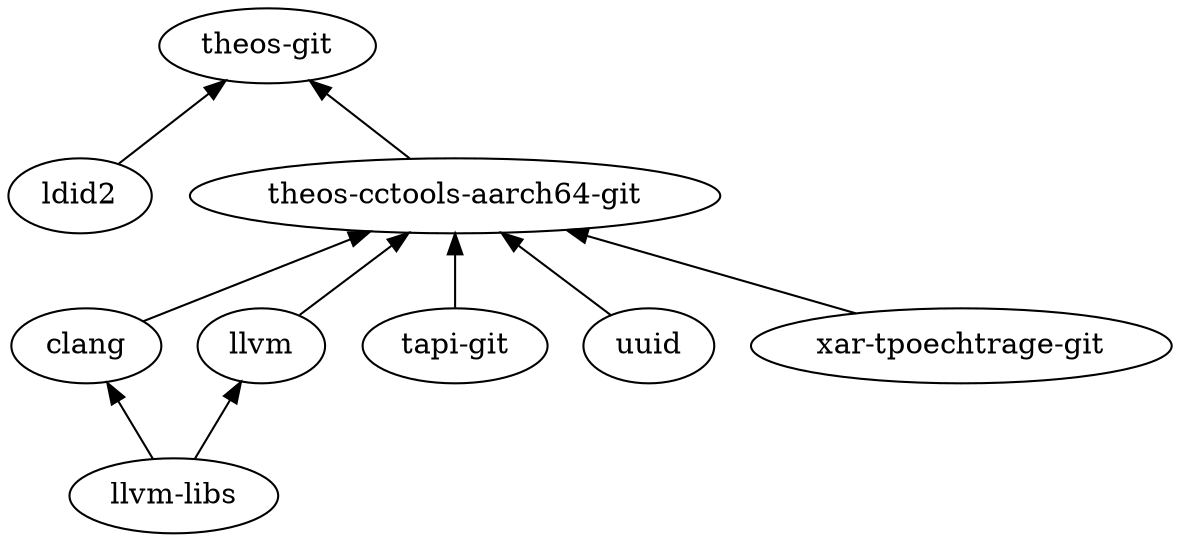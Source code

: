 // dot -Tsvg -s72 theos.dot >theos.svg
strict digraph Theos {
  rankdir=BT;
  {
    "clang"
    "llvm"
    "tapi-git"
    "uuid"
    "xar-tpoechtrage-git"
  } -> "theos-cctools-aarch64-git" -> "theos-git";
  "ldid2" -> "theos-git";
  "llvm-libs" -> { "clang" "llvm" };
}
